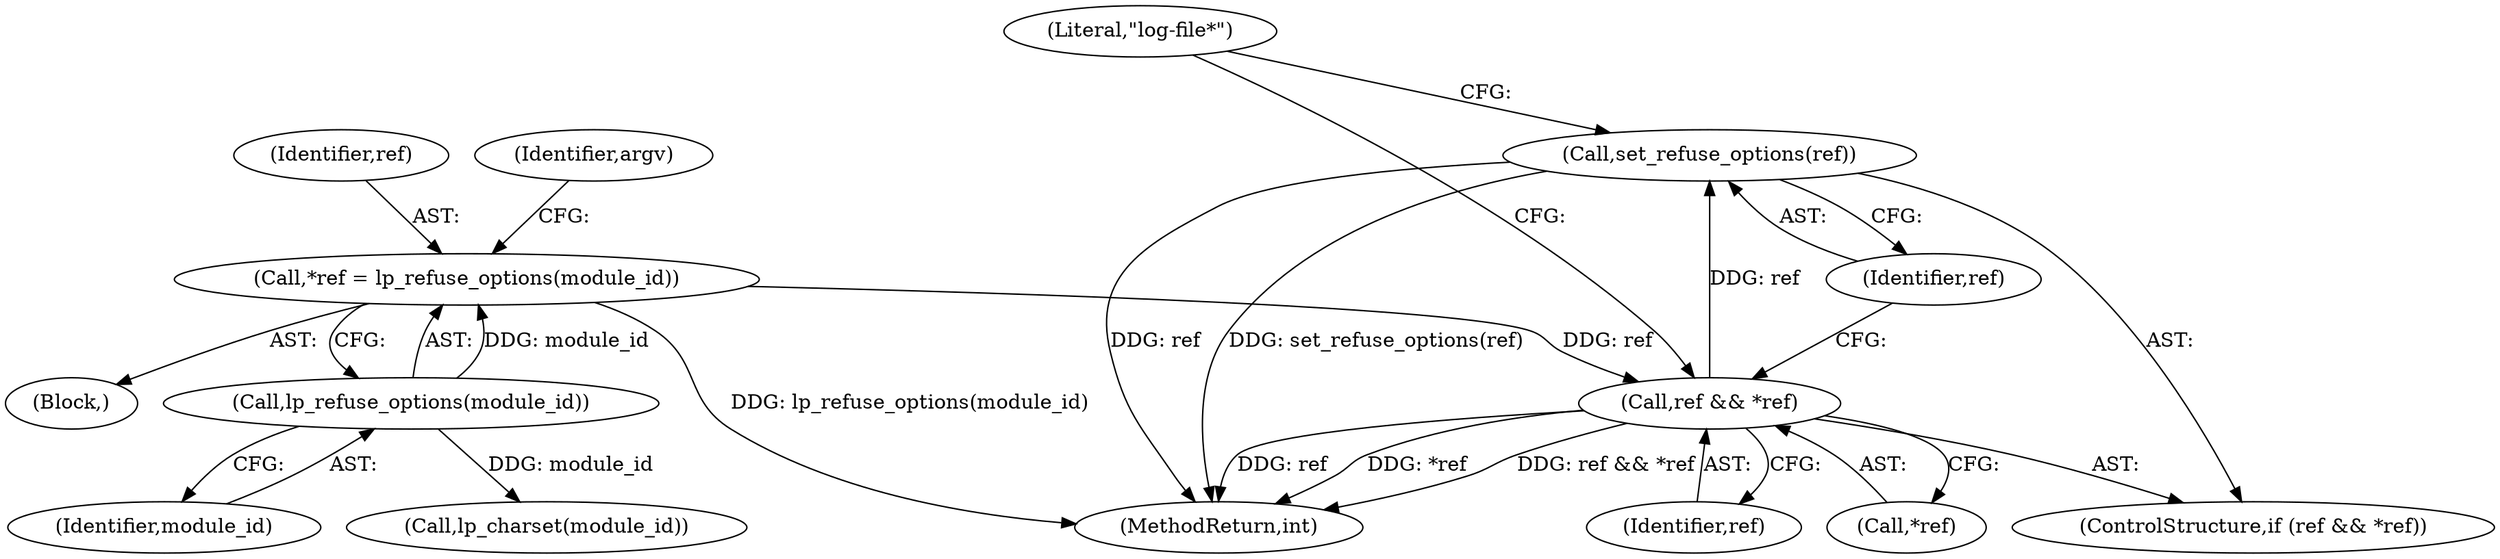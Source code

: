 digraph "0_samba_7706303828fcde524222babb2833864a4bd09e07@pointer" {
"1000131" [label="(Call,set_refuse_options(ref))"];
"1000127" [label="(Call,ref && *ref)"];
"1000106" [label="(Call,*ref = lp_refuse_options(module_id))"];
"1000108" [label="(Call,lp_refuse_options(module_id))"];
"1000109" [label="(Identifier,module_id)"];
"1000108" [label="(Call,lp_refuse_options(module_id))"];
"1000138" [label="(Call,lp_charset(module_id))"];
"1000113" [label="(Identifier,argv)"];
"1000132" [label="(Identifier,ref)"];
"1000106" [label="(Call,*ref = lp_refuse_options(module_id))"];
"1000126" [label="(ControlStructure,if (ref && *ref))"];
"1000103" [label="(Block,)"];
"1000128" [label="(Identifier,ref)"];
"1000129" [label="(Call,*ref)"];
"1000142" [label="(MethodReturn,int)"];
"1000131" [label="(Call,set_refuse_options(ref))"];
"1000107" [label="(Identifier,ref)"];
"1000134" [label="(Literal,\"log-file*\")"];
"1000127" [label="(Call,ref && *ref)"];
"1000131" -> "1000126"  [label="AST: "];
"1000131" -> "1000132"  [label="CFG: "];
"1000132" -> "1000131"  [label="AST: "];
"1000134" -> "1000131"  [label="CFG: "];
"1000131" -> "1000142"  [label="DDG: ref"];
"1000131" -> "1000142"  [label="DDG: set_refuse_options(ref)"];
"1000127" -> "1000131"  [label="DDG: ref"];
"1000127" -> "1000126"  [label="AST: "];
"1000127" -> "1000128"  [label="CFG: "];
"1000127" -> "1000129"  [label="CFG: "];
"1000128" -> "1000127"  [label="AST: "];
"1000129" -> "1000127"  [label="AST: "];
"1000132" -> "1000127"  [label="CFG: "];
"1000134" -> "1000127"  [label="CFG: "];
"1000127" -> "1000142"  [label="DDG: *ref"];
"1000127" -> "1000142"  [label="DDG: ref && *ref"];
"1000127" -> "1000142"  [label="DDG: ref"];
"1000106" -> "1000127"  [label="DDG: ref"];
"1000106" -> "1000103"  [label="AST: "];
"1000106" -> "1000108"  [label="CFG: "];
"1000107" -> "1000106"  [label="AST: "];
"1000108" -> "1000106"  [label="AST: "];
"1000113" -> "1000106"  [label="CFG: "];
"1000106" -> "1000142"  [label="DDG: lp_refuse_options(module_id)"];
"1000108" -> "1000106"  [label="DDG: module_id"];
"1000108" -> "1000109"  [label="CFG: "];
"1000109" -> "1000108"  [label="AST: "];
"1000108" -> "1000138"  [label="DDG: module_id"];
}
